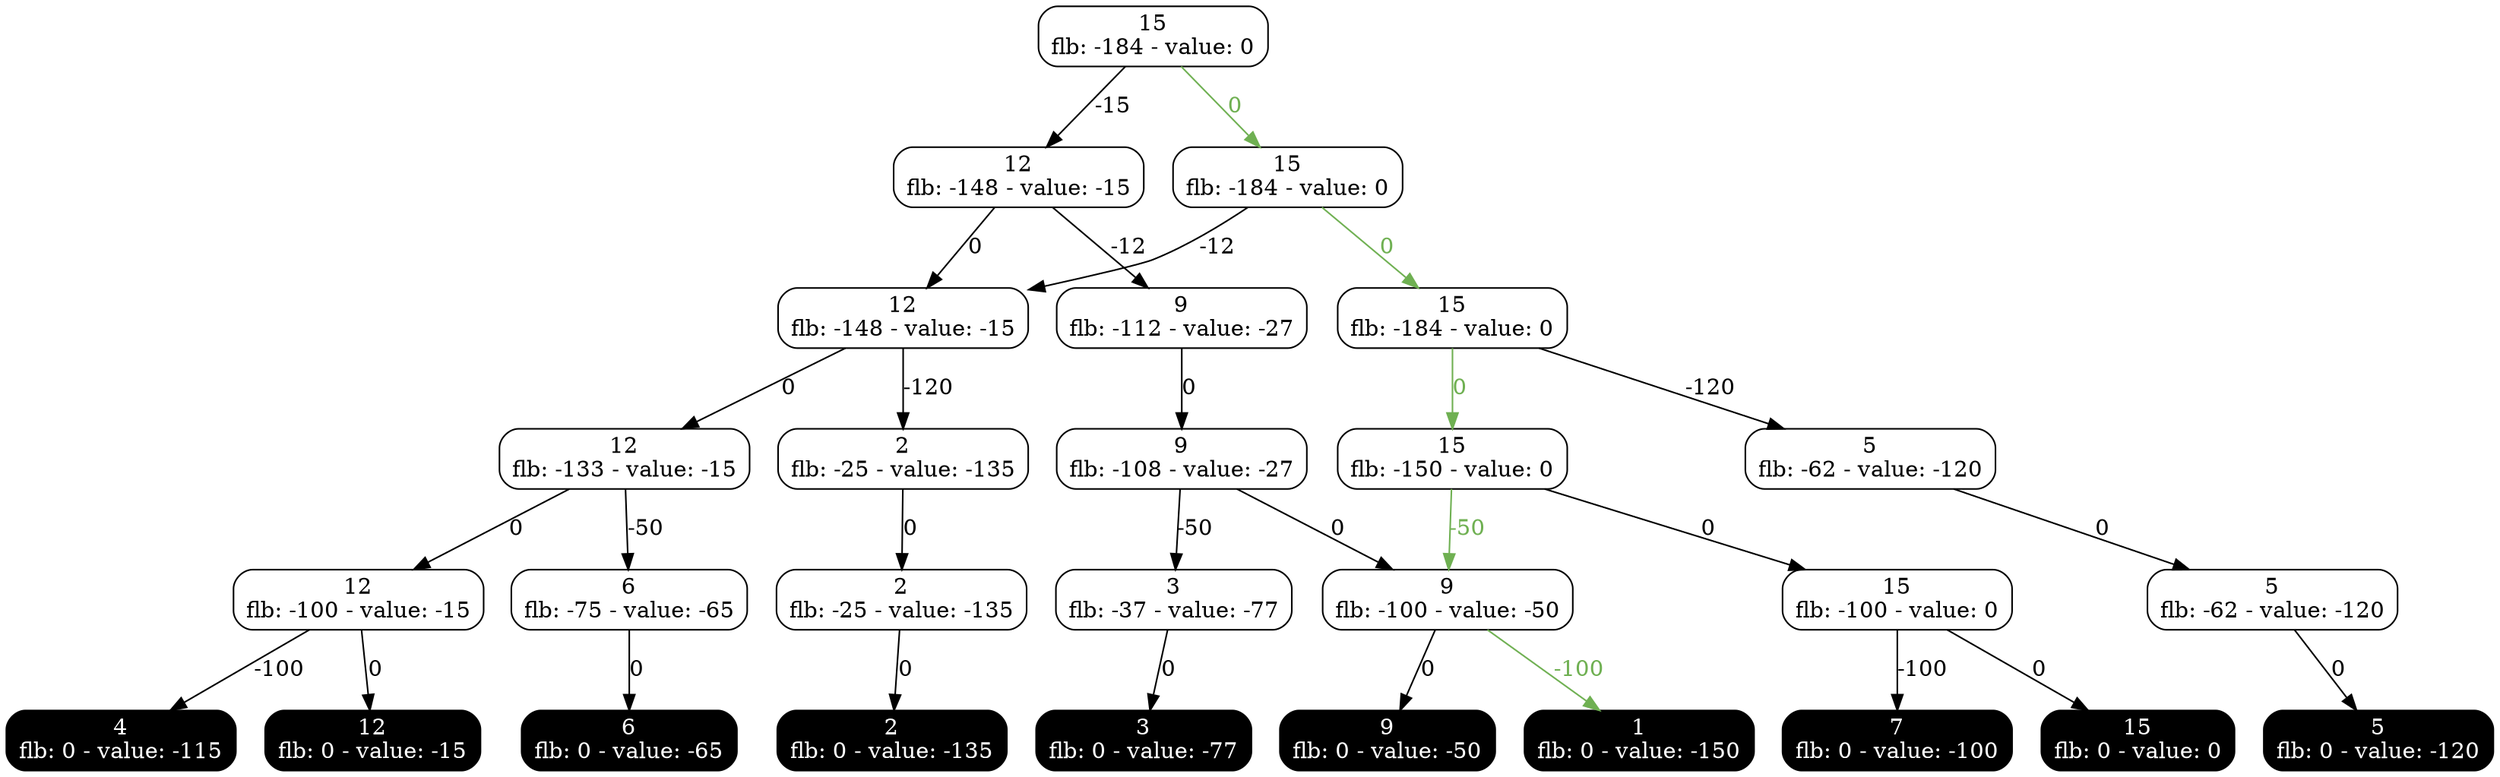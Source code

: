 digraph exact{
0 [label="15
flb: -184 - value: 0", style=rounded, shape=rectangle, tooltip="Exact node"];
1 [label="12
flb: -148 - value: -15", style=rounded, shape=rectangle, tooltip="Exact node"];
2 [label="15
flb: -184 - value: 0", style=rounded, shape=rectangle, tooltip="Exact node"];
3 [label="9
flb: -112 - value: -27", style=rounded, shape=rectangle, tooltip="Exact node"];
4 [label="12
flb: -148 - value: -15", style=rounded, shape=rectangle, tooltip="Exact node"];
5 [label="15
flb: -184 - value: 0", style=rounded, shape=rectangle, tooltip="Exact node"];
7 [label="2
flb: -25 - value: -135", style=rounded, shape=rectangle, tooltip="Exact node"];
9 [label="5
flb: -62 - value: -120", style=rounded, shape=rectangle, tooltip="Exact node"];
6 [label="9
flb: -108 - value: -27", style=rounded, shape=rectangle, tooltip="Exact node"];
8 [label="12
flb: -133 - value: -15", style=rounded, shape=rectangle, tooltip="Exact node"];
10 [label="15
flb: -150 - value: 0", style=rounded, shape=rectangle, tooltip="Exact node"];
11 [label="2
flb: -25 - value: -135", style=rounded, shape=rectangle, tooltip="Exact node"];
13 [label="3
flb: -37 - value: -77", style=rounded, shape=rectangle, tooltip="Exact node"];
12 [label="5
flb: -62 - value: -120", style=rounded, shape=rectangle, tooltip="Exact node"];
15 [label="6
flb: -75 - value: -65", style=rounded, shape=rectangle, tooltip="Exact node"];
14 [label="9
flb: -100 - value: -50", style=rounded, shape=rectangle, tooltip="Exact node"];
16 [label="12
flb: -100 - value: -15", style=rounded, shape=rectangle, tooltip="Exact node"];
17 [label="15
flb: -100 - value: 0", style=rounded, shape=rectangle, tooltip="Exact node"];
22 [label="1
flb: 0 - value: -150", style=rounded, shape=rectangle, tooltip="Exact node", style="filled, rounded", shape=rectangle, color=black, fontcolor=white, tooltip="Terminal node"];
18 [label="2
flb: 0 - value: -135", style=rounded, shape=rectangle, tooltip="Exact node", style="filled, rounded", shape=rectangle, color=black, fontcolor=white, tooltip="Terminal node"];
19 [label="3
flb: 0 - value: -77", style=rounded, shape=rectangle, tooltip="Exact node", style="filled, rounded", shape=rectangle, color=black, fontcolor=white, tooltip="Terminal node"];
24 [label="4
flb: 0 - value: -115", style=rounded, shape=rectangle, tooltip="Exact node", style="filled, rounded", shape=rectangle, color=black, fontcolor=white, tooltip="Terminal node"];
20 [label="5
flb: 0 - value: -120", style=rounded, shape=rectangle, tooltip="Exact node", style="filled, rounded", shape=rectangle, color=black, fontcolor=white, tooltip="Terminal node"];
21 [label="6
flb: 0 - value: -65", style=rounded, shape=rectangle, tooltip="Exact node", style="filled, rounded", shape=rectangle, color=black, fontcolor=white, tooltip="Terminal node"];
26 [label="7
flb: 0 - value: -100", style=rounded, shape=rectangle, tooltip="Exact node", style="filled, rounded", shape=rectangle, color=black, fontcolor=white, tooltip="Terminal node"];
23 [label="9
flb: 0 - value: -50", style=rounded, shape=rectangle, tooltip="Exact node", style="filled, rounded", shape=rectangle, color=black, fontcolor=white, tooltip="Terminal node"];
25 [label="12
flb: 0 - value: -15", style=rounded, shape=rectangle, tooltip="Exact node", style="filled, rounded", shape=rectangle, color=black, fontcolor=white, tooltip="Terminal node"];
27 [label="15
flb: 0 - value: 0", style=rounded, shape=rectangle, tooltip="Exact node", style="filled, rounded", shape=rectangle, color=black, fontcolor=white, tooltip="Terminal node"];
10 -> 14 [label=-50, tooltip="Decision: assign 1 to var 3", color="#6fb052", fontcolor="#6fb052"];
14 -> 22 [label=-100, tooltip="Decision: assign 1 to var 4", color="#6fb052", fontcolor="#6fb052"];
11 -> 18 [label=0, tooltip="Decision: assign 0 to var 4"];
12 -> 20 [label=0, tooltip="Decision: assign 0 to var 4"];
8 -> 15 [label=-50, tooltip="Decision: assign 1 to var 3"];
6 -> 14 [label=0, tooltip="Decision: assign 0 to var 3"];
13 -> 19 [label=0, tooltip="Decision: assign 0 to var 4"];
4 -> 8 [label=0, tooltip="Decision: assign 0 to var 2"];
16 -> 25 [label=0, tooltip="Decision: assign 0 to var 4"];
3 -> 6 [label=0, tooltip="Decision: assign 0 to var 2"];
5 -> 10 [label=0, tooltip="Decision: assign 0 to var 2", color="#6fb052", fontcolor="#6fb052"];
16 -> 24 [label=-100, tooltip="Decision: assign 1 to var 4"];
1 -> 3 [label=-12, tooltip="Decision: assign 1 to var 1"];
10 -> 17 [label=0, tooltip="Decision: assign 0 to var 3"];
4 -> 7 [label=-120, tooltip="Decision: assign 1 to var 2"];
9 -> 12 [label=0, tooltip="Decision: assign 0 to var 3"];
7 -> 11 [label=0, tooltip="Decision: assign 0 to var 3"];
0 -> 2 [label=0, tooltip="Decision: assign 0 to var 0", color="#6fb052", fontcolor="#6fb052"];
1 -> 4 [label=0, tooltip="Decision: assign 0 to var 1"];
2 -> 5 [label=0, tooltip="Decision: assign 0 to var 1", color="#6fb052", fontcolor="#6fb052"];
6 -> 13 [label=-50, tooltip="Decision: assign 1 to var 3"];
17 -> 26 [label=-100, tooltip="Decision: assign 1 to var 4"];
2 -> 4 [label=-12, tooltip="Decision: assign 1 to var 1"];
14 -> 23 [label=0, tooltip="Decision: assign 0 to var 4"];
0 -> 1 [label=-15, tooltip="Decision: assign 1 to var 0"];
15 -> 21 [label=0, tooltip="Decision: assign 0 to var 4"];
17 -> 27 [label=0, tooltip="Decision: assign 0 to var 4"];
8 -> 16 [label=0, tooltip="Decision: assign 0 to var 3"];
5 -> 9 [label=-120, tooltip="Decision: assign 1 to var 2"];
}